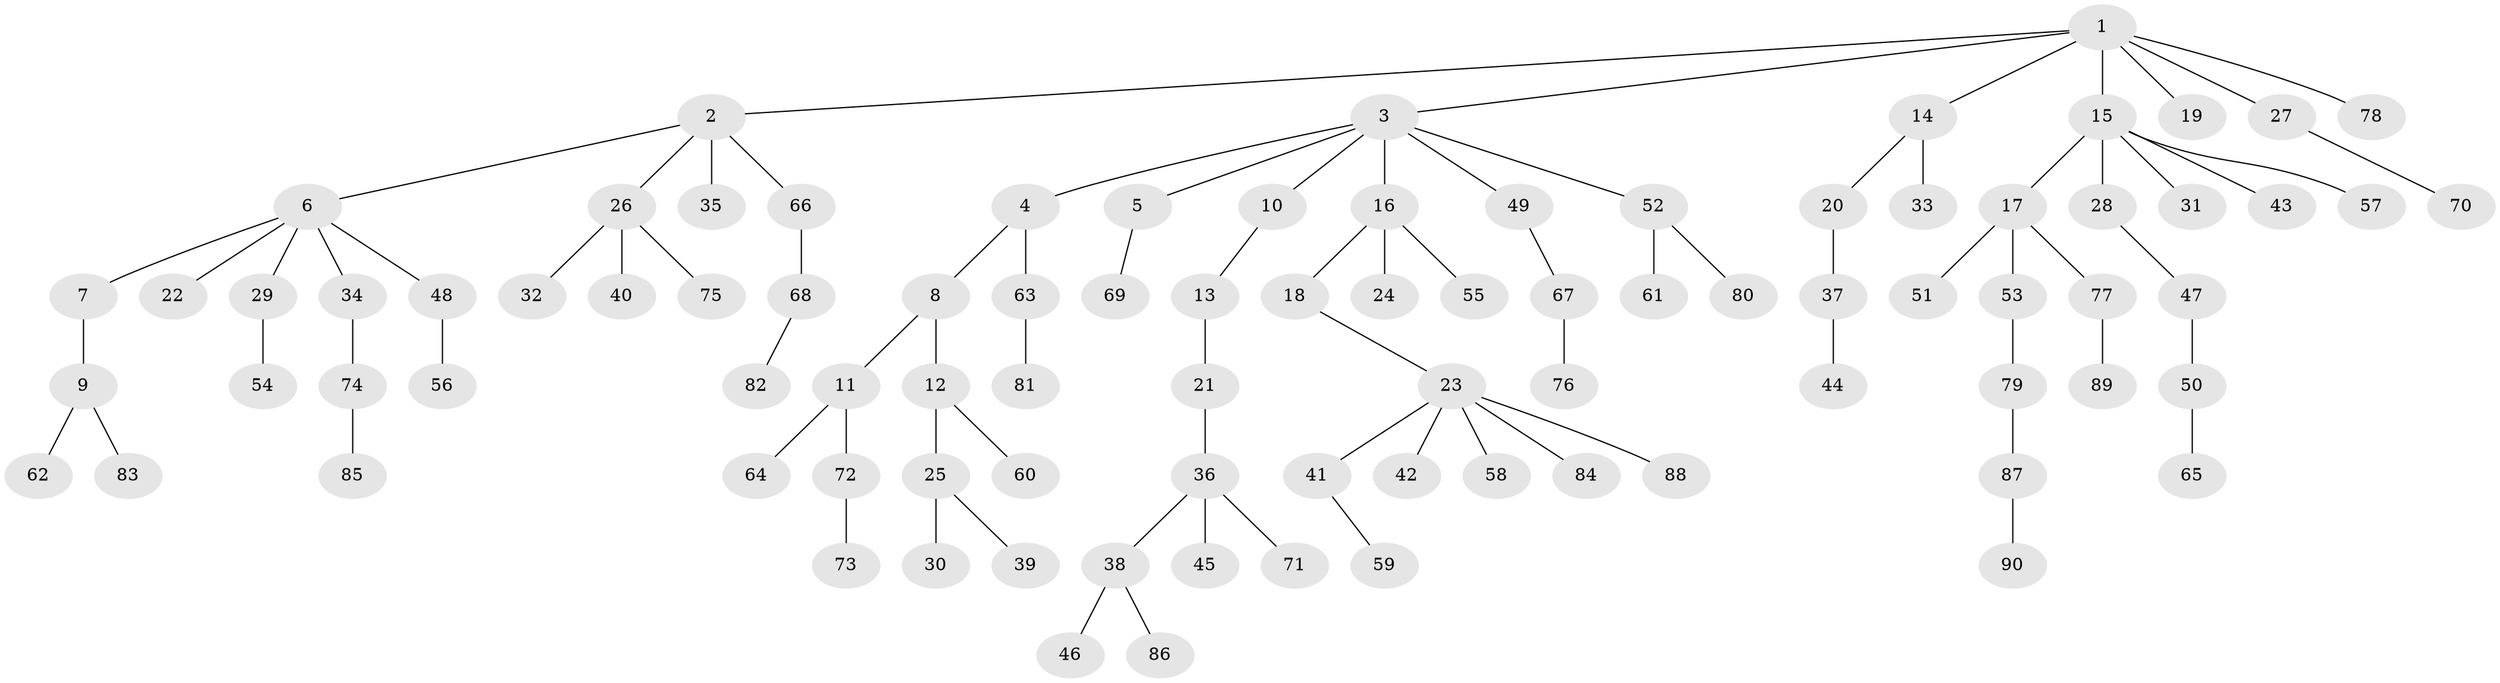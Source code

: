 // coarse degree distribution, {2: 0.2962962962962963, 1: 0.6111111111111112, 5: 0.037037037037037035, 6: 0.018518518518518517, 21: 0.018518518518518517, 4: 0.018518518518518517}
// Generated by graph-tools (version 1.1) at 2025/57/03/04/25 21:57:06]
// undirected, 90 vertices, 89 edges
graph export_dot {
graph [start="1"]
  node [color=gray90,style=filled];
  1;
  2;
  3;
  4;
  5;
  6;
  7;
  8;
  9;
  10;
  11;
  12;
  13;
  14;
  15;
  16;
  17;
  18;
  19;
  20;
  21;
  22;
  23;
  24;
  25;
  26;
  27;
  28;
  29;
  30;
  31;
  32;
  33;
  34;
  35;
  36;
  37;
  38;
  39;
  40;
  41;
  42;
  43;
  44;
  45;
  46;
  47;
  48;
  49;
  50;
  51;
  52;
  53;
  54;
  55;
  56;
  57;
  58;
  59;
  60;
  61;
  62;
  63;
  64;
  65;
  66;
  67;
  68;
  69;
  70;
  71;
  72;
  73;
  74;
  75;
  76;
  77;
  78;
  79;
  80;
  81;
  82;
  83;
  84;
  85;
  86;
  87;
  88;
  89;
  90;
  1 -- 2;
  1 -- 3;
  1 -- 14;
  1 -- 15;
  1 -- 19;
  1 -- 27;
  1 -- 78;
  2 -- 6;
  2 -- 26;
  2 -- 35;
  2 -- 66;
  3 -- 4;
  3 -- 5;
  3 -- 10;
  3 -- 16;
  3 -- 49;
  3 -- 52;
  4 -- 8;
  4 -- 63;
  5 -- 69;
  6 -- 7;
  6 -- 22;
  6 -- 29;
  6 -- 34;
  6 -- 48;
  7 -- 9;
  8 -- 11;
  8 -- 12;
  9 -- 62;
  9 -- 83;
  10 -- 13;
  11 -- 64;
  11 -- 72;
  12 -- 25;
  12 -- 60;
  13 -- 21;
  14 -- 20;
  14 -- 33;
  15 -- 17;
  15 -- 28;
  15 -- 31;
  15 -- 43;
  15 -- 57;
  16 -- 18;
  16 -- 24;
  16 -- 55;
  17 -- 51;
  17 -- 53;
  17 -- 77;
  18 -- 23;
  20 -- 37;
  21 -- 36;
  23 -- 41;
  23 -- 42;
  23 -- 58;
  23 -- 84;
  23 -- 88;
  25 -- 30;
  25 -- 39;
  26 -- 32;
  26 -- 40;
  26 -- 75;
  27 -- 70;
  28 -- 47;
  29 -- 54;
  34 -- 74;
  36 -- 38;
  36 -- 45;
  36 -- 71;
  37 -- 44;
  38 -- 46;
  38 -- 86;
  41 -- 59;
  47 -- 50;
  48 -- 56;
  49 -- 67;
  50 -- 65;
  52 -- 61;
  52 -- 80;
  53 -- 79;
  63 -- 81;
  66 -- 68;
  67 -- 76;
  68 -- 82;
  72 -- 73;
  74 -- 85;
  77 -- 89;
  79 -- 87;
  87 -- 90;
}
